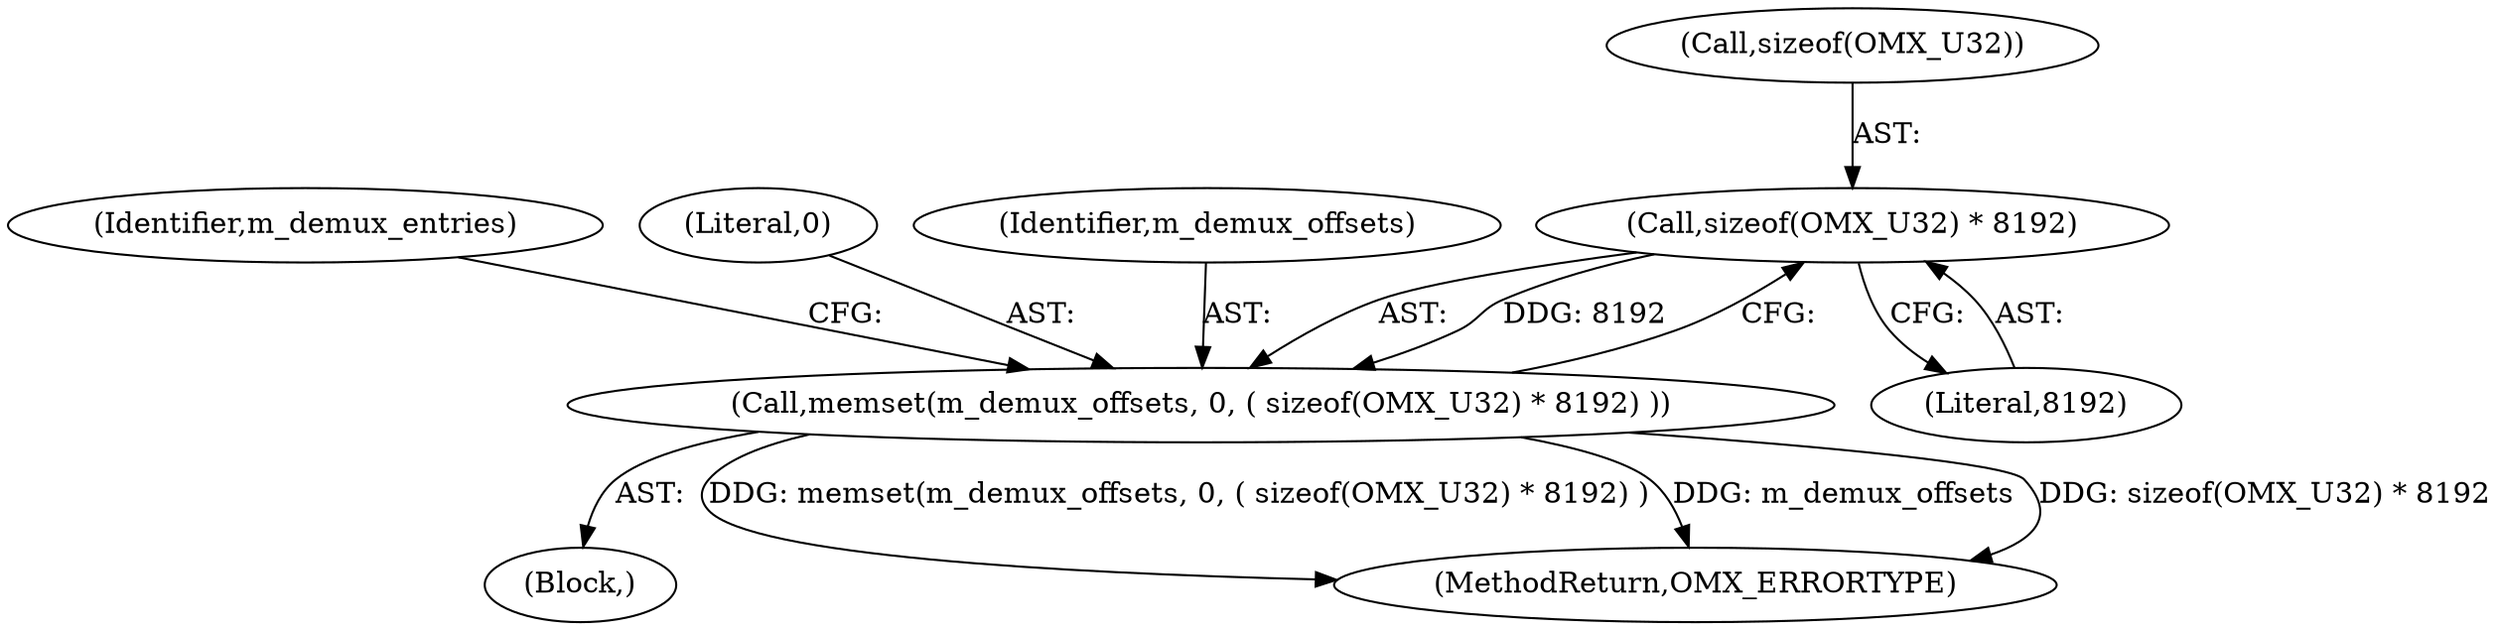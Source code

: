 digraph "0_Android_5b82f4f90c3d531313714df4b936f92fb0ff15cf_0@API" {
"1000593" [label="(Call,sizeof(OMX_U32) * 8192)"];
"1000590" [label="(Call,memset(m_demux_offsets, 0, ( sizeof(OMX_U32) * 8192) ))"];
"1000556" [label="(Block,)"];
"1000598" [label="(Identifier,m_demux_entries)"];
"1000908" [label="(MethodReturn,OMX_ERRORTYPE)"];
"1000592" [label="(Literal,0)"];
"1000596" [label="(Literal,8192)"];
"1000593" [label="(Call,sizeof(OMX_U32) * 8192)"];
"1000590" [label="(Call,memset(m_demux_offsets, 0, ( sizeof(OMX_U32) * 8192) ))"];
"1000591" [label="(Identifier,m_demux_offsets)"];
"1000594" [label="(Call,sizeof(OMX_U32))"];
"1000593" -> "1000590"  [label="AST: "];
"1000593" -> "1000596"  [label="CFG: "];
"1000594" -> "1000593"  [label="AST: "];
"1000596" -> "1000593"  [label="AST: "];
"1000590" -> "1000593"  [label="CFG: "];
"1000593" -> "1000590"  [label="DDG: 8192"];
"1000590" -> "1000556"  [label="AST: "];
"1000591" -> "1000590"  [label="AST: "];
"1000592" -> "1000590"  [label="AST: "];
"1000598" -> "1000590"  [label="CFG: "];
"1000590" -> "1000908"  [label="DDG: memset(m_demux_offsets, 0, ( sizeof(OMX_U32) * 8192) )"];
"1000590" -> "1000908"  [label="DDG: m_demux_offsets"];
"1000590" -> "1000908"  [label="DDG: sizeof(OMX_U32) * 8192"];
}
